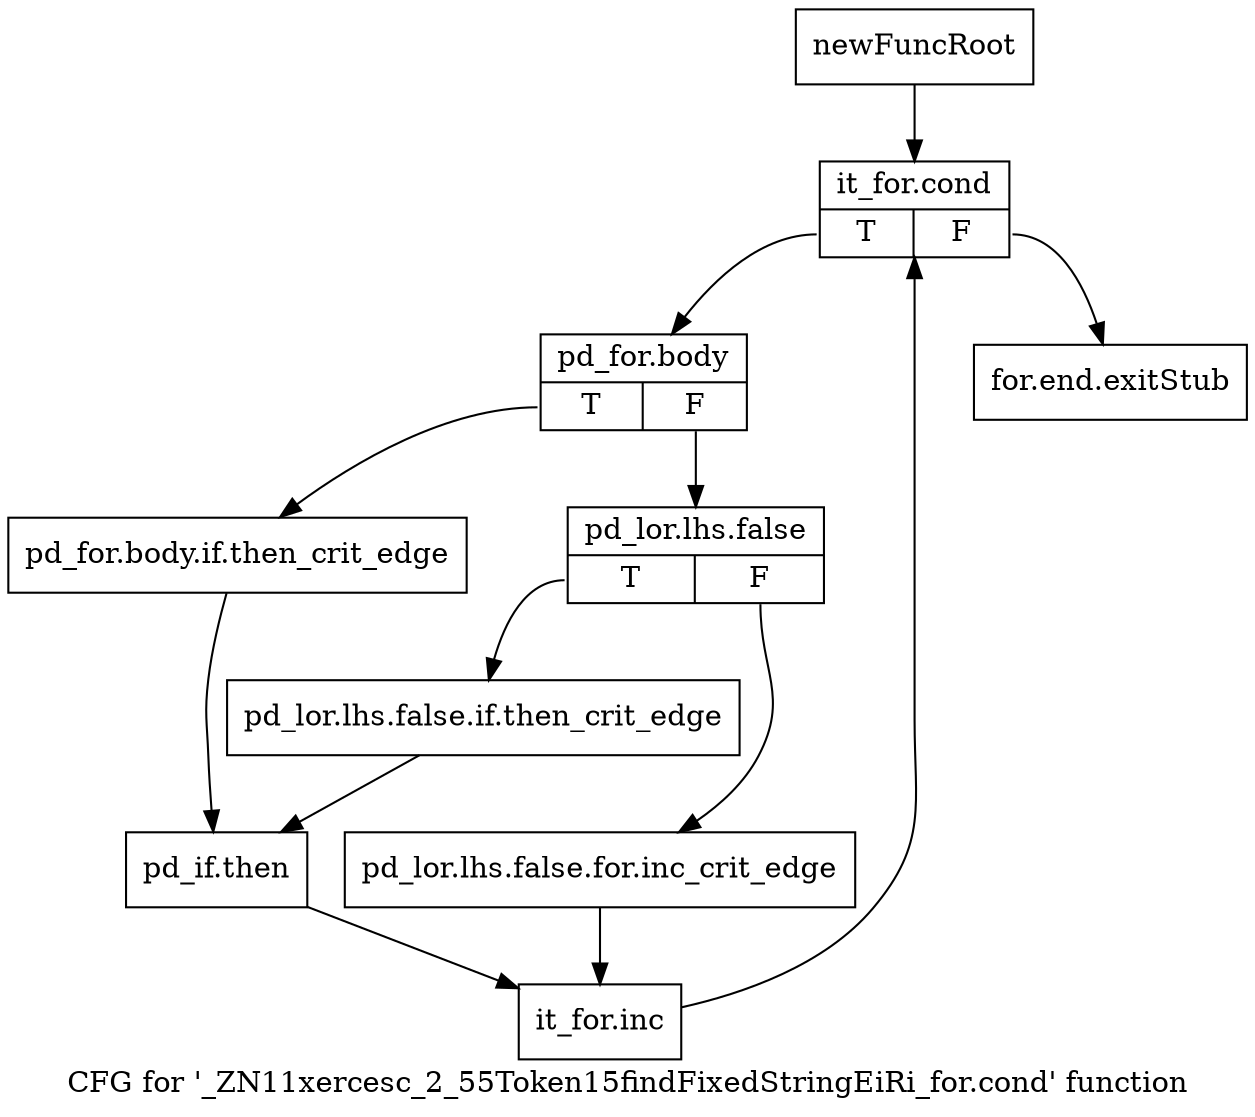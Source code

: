 digraph "CFG for '_ZN11xercesc_2_55Token15findFixedStringEiRi_for.cond' function" {
	label="CFG for '_ZN11xercesc_2_55Token15findFixedStringEiRi_for.cond' function";

	Node0x9a17400 [shape=record,label="{newFuncRoot}"];
	Node0x9a17400 -> Node0x9a174a0;
	Node0x9a17450 [shape=record,label="{for.end.exitStub}"];
	Node0x9a174a0 [shape=record,label="{it_for.cond|{<s0>T|<s1>F}}"];
	Node0x9a174a0:s0 -> Node0x9a174f0;
	Node0x9a174a0:s1 -> Node0x9a17450;
	Node0x9a174f0 [shape=record,label="{pd_for.body|{<s0>T|<s1>F}}"];
	Node0x9a174f0:s0 -> Node0x9a17630;
	Node0x9a174f0:s1 -> Node0x9a17540;
	Node0x9a17540 [shape=record,label="{pd_lor.lhs.false|{<s0>T|<s1>F}}"];
	Node0x9a17540:s0 -> Node0x9a175e0;
	Node0x9a17540:s1 -> Node0x9a17590;
	Node0x9a17590 [shape=record,label="{pd_lor.lhs.false.for.inc_crit_edge}"];
	Node0x9a17590 -> Node0x9a176d0;
	Node0x9a175e0 [shape=record,label="{pd_lor.lhs.false.if.then_crit_edge}"];
	Node0x9a175e0 -> Node0x9a17680;
	Node0x9a17630 [shape=record,label="{pd_for.body.if.then_crit_edge}"];
	Node0x9a17630 -> Node0x9a17680;
	Node0x9a17680 [shape=record,label="{pd_if.then}"];
	Node0x9a17680 -> Node0x9a176d0;
	Node0x9a176d0 [shape=record,label="{it_for.inc}"];
	Node0x9a176d0 -> Node0x9a174a0;
}
